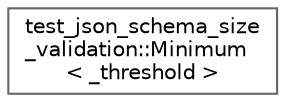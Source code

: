 digraph "类继承关系图"
{
 // LATEX_PDF_SIZE
  bgcolor="transparent";
  edge [fontname=Helvetica,fontsize=10,labelfontname=Helvetica,labelfontsize=10];
  node [fontname=Helvetica,fontsize=10,shape=box,height=0.2,width=0.4];
  rankdir="LR";
  Node0 [id="Node000000",label="test_json_schema_size\l_validation::Minimum\l\< _threshold \>",height=0.2,width=0.4,color="grey40", fillcolor="white", style="filled",URL="$structtest__json__schema__size__validation_1_1_minimum.html",tooltip=" "];
}

